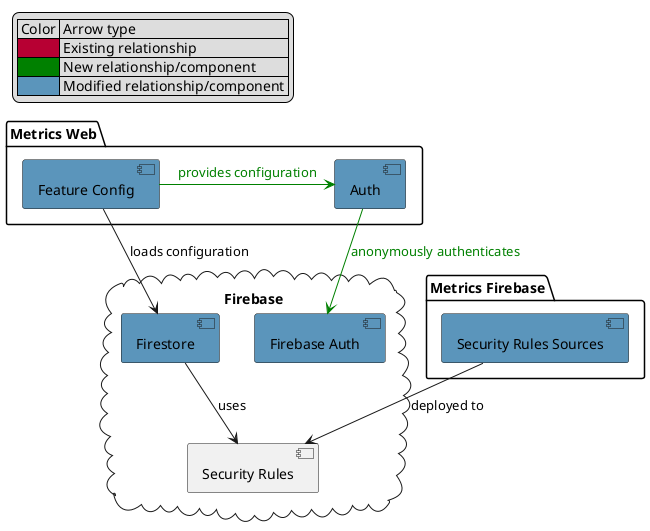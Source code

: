@startuml public_dashboard_components

legend top left
    | Color | Arrow type |
    |<#B70033>| Existing relationship |
    |<#Green>| New relationship/component |
    |<#5B95BB>| Modified relationship/component |
endlegend


package "Metrics Web" {
    component "Auth" as auth #5B95BB
    component "Feature Config" as feature_config #5B95BB
}

package "Metrics Firebase" {
    component "Security Rules Sources" as rules_sources #5B95BB
}

cloud "Firebase" {
    component "Firestore" as firestore #5B95BB
    component "Security Rules" as rules
    component "Firebase Auth" as firebase_auth #5B95BB
}

feature_config --> firestore : loads configuration
feature_config -[#Green]right-> auth : <color:green>provides configuration

auth -[#Green]-> firebase_auth : <color:green>anonymously authenticates

firestore --> rules : uses

rules_sources --> rules : deployed to

@enduml
